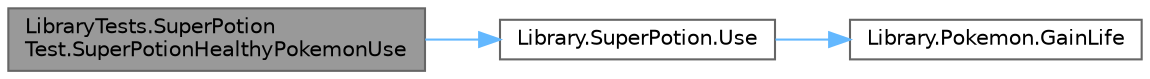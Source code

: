 digraph "LibraryTests.SuperPotionTest.SuperPotionHealthyPokemonUse"
{
 // INTERACTIVE_SVG=YES
 // LATEX_PDF_SIZE
  bgcolor="transparent";
  edge [fontname=Helvetica,fontsize=10,labelfontname=Helvetica,labelfontsize=10];
  node [fontname=Helvetica,fontsize=10,shape=box,height=0.2,width=0.4];
  rankdir="LR";
  Node1 [id="Node000001",label="LibraryTests.SuperPotion\lTest.SuperPotionHealthyPokemonUse",height=0.2,width=0.4,color="gray40", fillcolor="grey60", style="filled", fontcolor="black",tooltip="Verifica que SuperPotion no tenga efecto si el Pokemon ya tiene su vida completa, y que la vida del P..."];
  Node1 -> Node2 [id="edge1_Node000001_Node000002",color="steelblue1",style="solid",tooltip=" "];
  Node2 [id="Node000002",label="Library.SuperPotion.Use",height=0.2,width=0.4,color="grey40", fillcolor="white", style="filled",URL="$classLibrary_1_1SuperPotion.html#a8cd462889e7028c7d0132023256380dc",tooltip="Suma 70 HP a la vida actual del Pokemon."];
  Node2 -> Node3 [id="edge2_Node000002_Node000003",color="steelblue1",style="solid",tooltip=" "];
  Node3 [id="Node000003",label="Library.Pokemon.GainLife",height=0.2,width=0.4,color="grey40", fillcolor="white", style="filled",URL="$classLibrary_1_1Pokemon.html#a77bd0fac1537a76fbdfa1eebbe17f985",tooltip="Suma puntos de vida a la vida actual, considerando que la vida actual no puede ser mayor a la vida ba..."];
}
